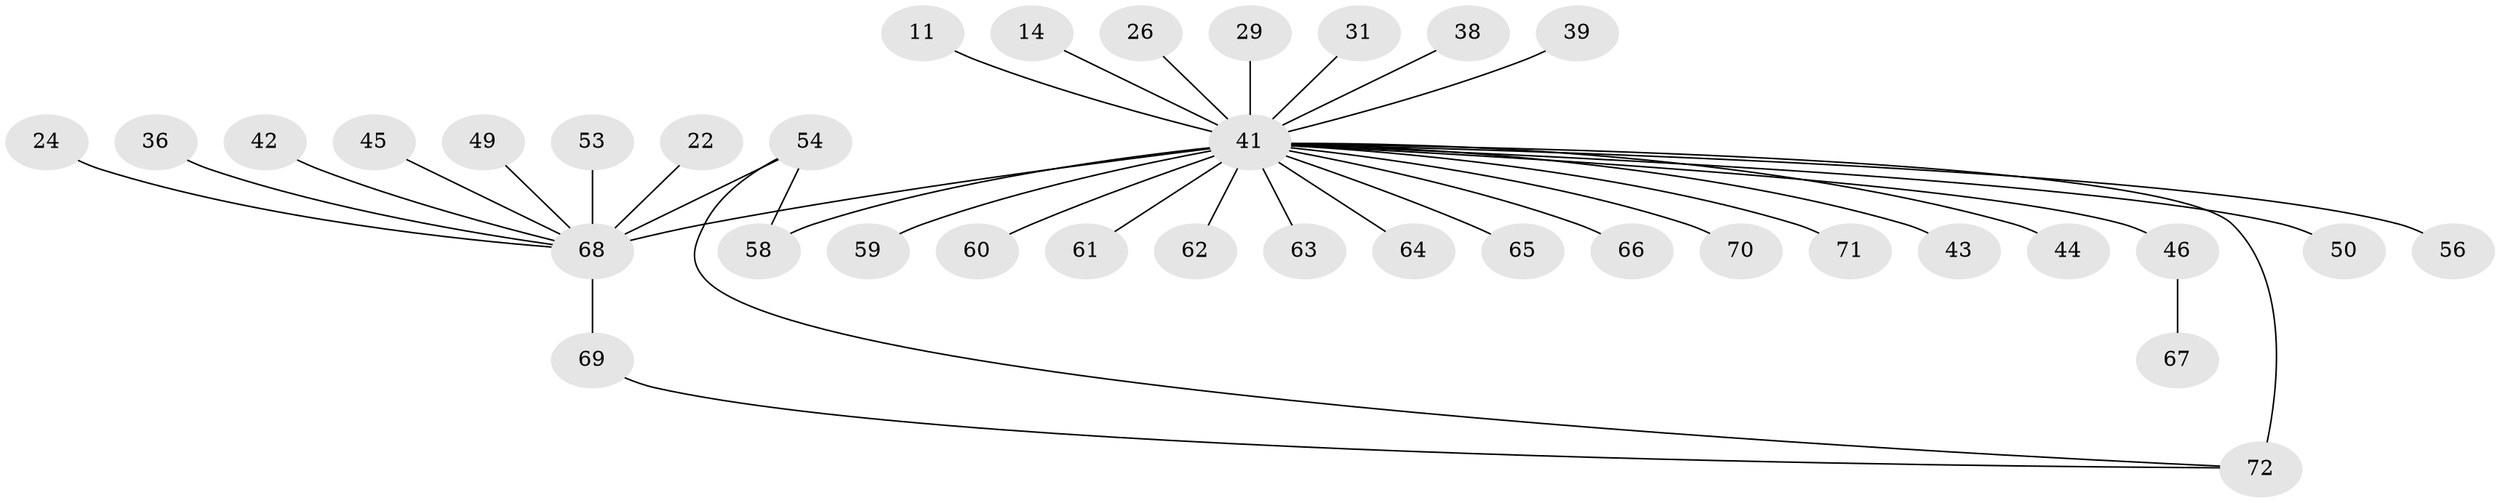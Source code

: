 // original degree distribution, {17: 0.013888888888888888, 10: 0.027777777777777776, 18: 0.027777777777777776, 5: 0.041666666666666664, 4: 0.1111111111111111, 2: 0.1388888888888889, 1: 0.5277777777777778, 3: 0.09722222222222222, 7: 0.013888888888888888}
// Generated by graph-tools (version 1.1) at 2025/48/03/09/25 04:48:19]
// undirected, 36 vertices, 38 edges
graph export_dot {
graph [start="1"]
  node [color=gray90,style=filled];
  11;
  14;
  22;
  24 [super="+17"];
  26;
  29;
  31;
  36;
  38;
  39;
  41 [super="+6+25+4"];
  42;
  43 [super="+16+27"];
  44 [super="+18"];
  45;
  46;
  49 [super="+15"];
  50;
  53;
  54 [super="+10+19"];
  56;
  58 [super="+21+48"];
  59;
  60;
  61;
  62;
  63;
  64;
  65;
  66;
  67;
  68 [super="+37+52+55+34+20"];
  69 [super="+51+57"];
  70;
  71;
  72 [super="+47"];
  11 -- 41;
  14 -- 41;
  22 -- 68;
  24 -- 68;
  26 -- 41;
  29 -- 41;
  31 -- 41;
  36 -- 68;
  38 -- 41;
  39 -- 41;
  41 -- 63;
  41 -- 58 [weight=4];
  41 -- 46 [weight=3];
  41 -- 64;
  41 -- 65;
  41 -- 66;
  41 -- 70;
  41 -- 71;
  41 -- 44 [weight=3];
  41 -- 50 [weight=2];
  41 -- 56;
  41 -- 59;
  41 -- 60;
  41 -- 61;
  41 -- 62;
  41 -- 43 [weight=2];
  41 -- 72 [weight=3];
  41 -- 68 [weight=12];
  42 -- 68;
  45 -- 68;
  46 -- 67;
  49 -- 68;
  53 -- 68;
  54 -- 58;
  54 -- 72;
  54 -- 68 [weight=2];
  68 -- 69 [weight=3];
  69 -- 72;
}
